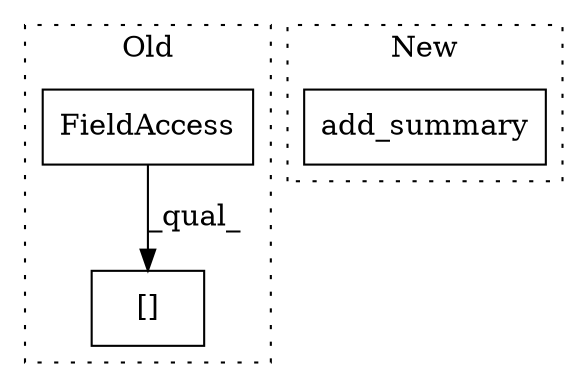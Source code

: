digraph G {
subgraph cluster0 {
1 [label="[]" a="2" s="37546,37567" l="13,1" shape="box"];
3 [label="FieldAccess" a="22" s="37546" l="12" shape="box"];
label = "Old";
style="dotted";
}
subgraph cluster1 {
2 [label="add_summary" a="32" s="37806,37890" l="19,1" shape="box"];
label = "New";
style="dotted";
}
3 -> 1 [label="_qual_"];
}